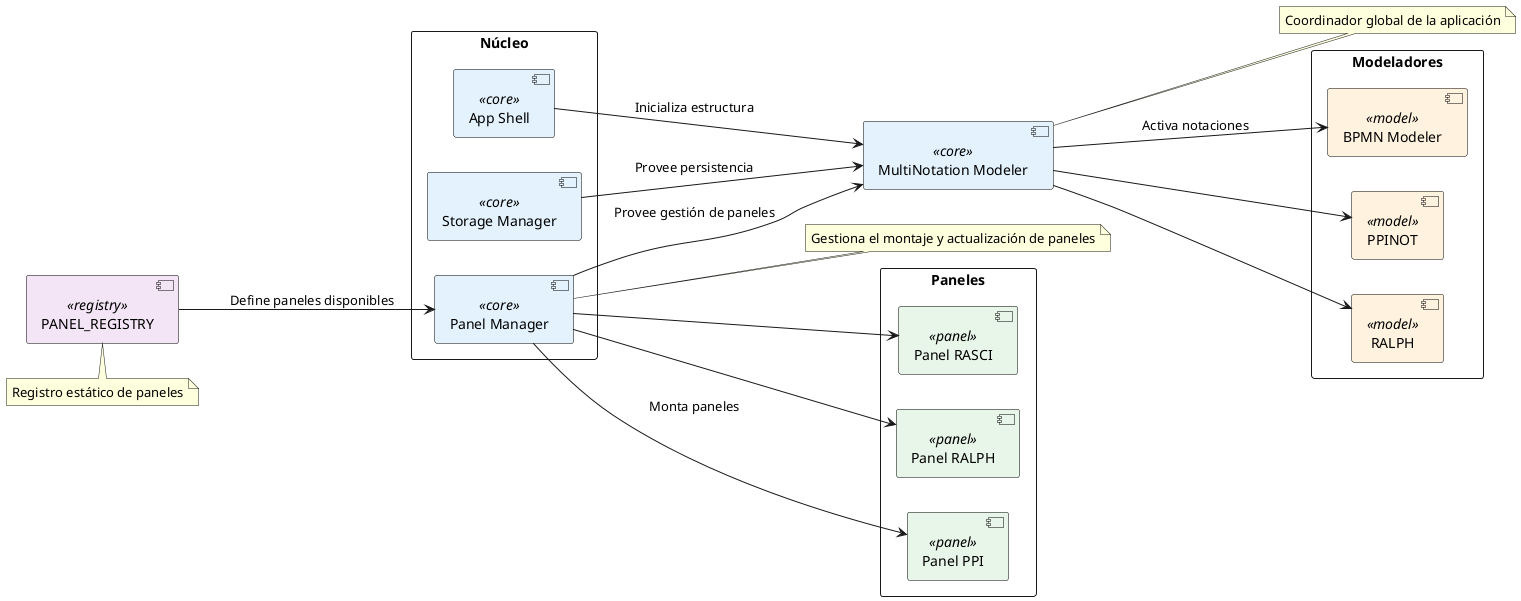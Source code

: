
@startuml
left to right direction
skinparam packageStyle rectangle
skinparam shadowing false
skinparam defaultTextAlignment center
skinparam component {
  BackgroundColor<<core>> #E3F2FD
  BackgroundColor<<model>> #FFF3E0
  BackgroundColor<<panel>> #E8F5E9
  BackgroundColor<<registry>> #F3E5F5
  BorderColor black
}

package "Núcleo" {
  [App Shell] <<core>>
  [Panel Manager] <<core>>
  [Storage Manager] <<core>>
}

[MultiNotation Modeler] <<core>>

package "Modeladores" {
  [BPMN Modeler] <<model>>
  [PPINOT] <<model>>
  [RALPH] <<model>>
}

package "Paneles" {
  [Panel PPI] <<panel>>
  [Panel RASCI] <<panel>>
  [Panel RALPH] <<panel>>
}

[PANEL_REGISTRY] <<registry>>

' Relaciones principales
[App Shell] --> [MultiNotation Modeler] : Inicializa estructura
[Panel Manager] --> [MultiNotation Modeler] : Provee gestión de paneles
[Storage Manager] --> [MultiNotation Modeler] : Provee persistencia

[MultiNotation Modeler] --> [BPMN Modeler] : Activa notaciones
[MultiNotation Modeler] --> [PPINOT]
[MultiNotation Modeler] --> [RALPH]

[Panel Manager] --> [Panel PPI] : Monta paneles
[Panel Manager] --> [Panel RASCI]
[Panel Manager] --> [Panel RALPH]
[PANEL_REGISTRY] --> [Panel Manager] : Define paneles disponibles

note right of [MultiNotation Modeler]
  Coordinador global de la aplicación
end note

note right of [Panel Manager]
  Gestiona el montaje y actualización de paneles
end note

note bottom of [PANEL_REGISTRY]
  Registro estático de paneles
end note
@enduml
